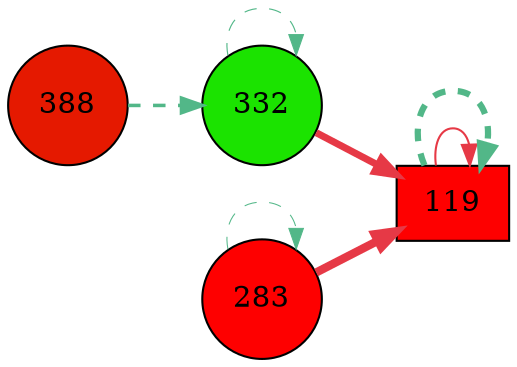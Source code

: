 digraph G{
rankdir=LR;
388 [style=filled, shape=circle, fillcolor="#e51900", label="388"];
283 [style=filled, shape=circle, fillcolor="#fe0000", label="283"];
332 [style=filled, shape=circle, fillcolor="#1be300", label="332"];
119 [style=filled, shape=box, fillcolor="#fe0000", label="119"];
283 -> 119 [color="#e63946",penwidth=4.00];
332 -> 119 [color="#e63946",penwidth=3.39];
119 -> 119 [color="#e63946",penwidth=1.00];
283 -> 283 [color="#52b788",style=dashed,penwidth=0.50];
388 -> 332 [color="#52b788",style=dashed,penwidth=1.70];
332 -> 332 [color="#52b788",style=dashed,penwidth=0.55];
119 -> 119 [color="#52b788",style=dashed,penwidth=3.00];
}